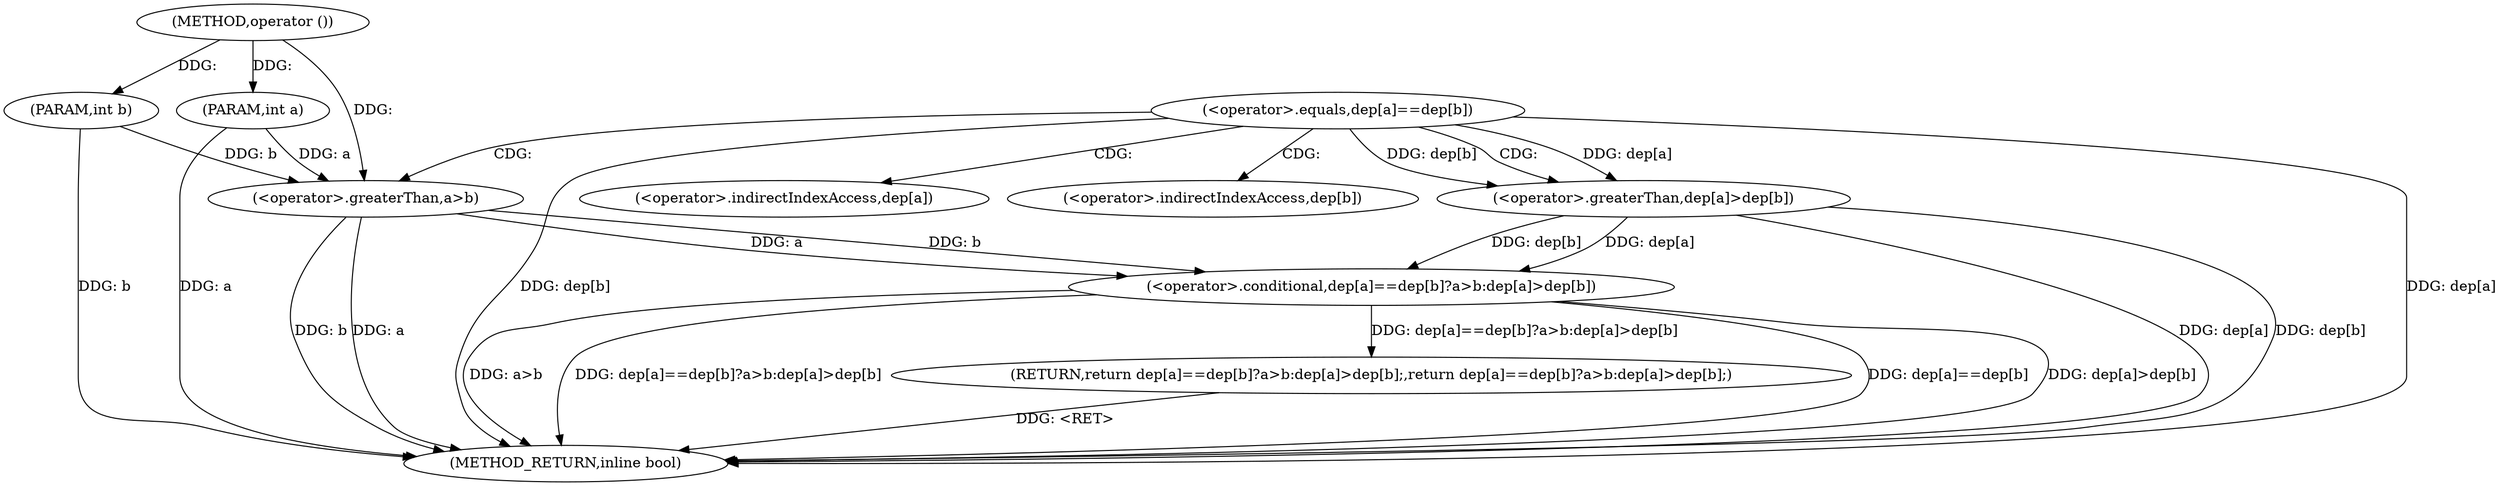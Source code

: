 digraph "operator ()" {  
"1000611" [label = "(METHOD,operator ())" ]
"1000634" [label = "(METHOD_RETURN,inline bool)" ]
"1000612" [label = "(PARAM,int a)" ]
"1000613" [label = "(PARAM,int b)" ]
"1000615" [label = "(RETURN,return dep[a]==dep[b]?a>b:dep[a]>dep[b];,return dep[a]==dep[b]?a>b:dep[a]>dep[b];)" ]
"1000616" [label = "(<operator>.conditional,dep[a]==dep[b]?a>b:dep[a]>dep[b])" ]
"1000617" [label = "(<operator>.equals,dep[a]==dep[b])" ]
"1000624" [label = "(<operator>.greaterThan,a>b)" ]
"1000627" [label = "(<operator>.greaterThan,dep[a]>dep[b])" ]
"1000628" [label = "(<operator>.indirectIndexAccess,dep[a])" ]
"1000631" [label = "(<operator>.indirectIndexAccess,dep[b])" ]
  "1000612" -> "1000634"  [ label = "DDG: a"] 
  "1000613" -> "1000634"  [ label = "DDG: b"] 
  "1000617" -> "1000634"  [ label = "DDG: dep[a]"] 
  "1000617" -> "1000634"  [ label = "DDG: dep[b]"] 
  "1000616" -> "1000634"  [ label = "DDG: dep[a]==dep[b]"] 
  "1000627" -> "1000634"  [ label = "DDG: dep[a]"] 
  "1000627" -> "1000634"  [ label = "DDG: dep[b]"] 
  "1000616" -> "1000634"  [ label = "DDG: dep[a]>dep[b]"] 
  "1000624" -> "1000634"  [ label = "DDG: a"] 
  "1000624" -> "1000634"  [ label = "DDG: b"] 
  "1000616" -> "1000634"  [ label = "DDG: a>b"] 
  "1000616" -> "1000634"  [ label = "DDG: dep[a]==dep[b]?a>b:dep[a]>dep[b]"] 
  "1000615" -> "1000634"  [ label = "DDG: <RET>"] 
  "1000611" -> "1000612"  [ label = "DDG: "] 
  "1000611" -> "1000613"  [ label = "DDG: "] 
  "1000616" -> "1000615"  [ label = "DDG: dep[a]==dep[b]?a>b:dep[a]>dep[b]"] 
  "1000624" -> "1000616"  [ label = "DDG: b"] 
  "1000624" -> "1000616"  [ label = "DDG: a"] 
  "1000627" -> "1000616"  [ label = "DDG: dep[b]"] 
  "1000627" -> "1000616"  [ label = "DDG: dep[a]"] 
  "1000612" -> "1000624"  [ label = "DDG: a"] 
  "1000611" -> "1000624"  [ label = "DDG: "] 
  "1000613" -> "1000624"  [ label = "DDG: b"] 
  "1000617" -> "1000627"  [ label = "DDG: dep[a]"] 
  "1000617" -> "1000627"  [ label = "DDG: dep[b]"] 
  "1000617" -> "1000631"  [ label = "CDG: "] 
  "1000617" -> "1000624"  [ label = "CDG: "] 
  "1000617" -> "1000628"  [ label = "CDG: "] 
  "1000617" -> "1000627"  [ label = "CDG: "] 
}
